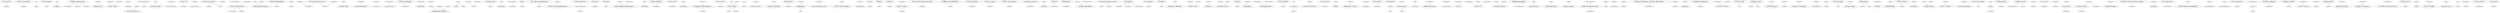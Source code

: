strict graph "" {
	24	 [fontsize=25,
		height=0.3888888888888889,
		label="b'9 Lazy\\n9'",
		level=2,
		played=1267424.0,
		pos="25690.09,10411.43",
		weight=168403,
		width=1.5138888888888888];
	2421	 [fontsize=10,
		height=0.1527777777777778,
		label="b'Wagon Christ'",
		level=6,
		played=1279003.0,
		pos="21505.89,8386.57",
		weight=155607,
		width=0.875];
	24 -- 2421	 [weight=1.0];
	542	 [fontsize=25,
		height=0.3888888888888889,
		label="b'Dark Tranquillity'",
		level=2,
		played=14000112.0,
		pos="-5487.35,12578.25",
		weight=232932,
		width=2.513888888888889];
	180	 [fontsize=10,
		height=0.1527777777777778,
		label="b'At the\\nGates'",
		level=6,
		played=4464429.0,
		pos="-4172.32,11808.88",
		weight=150904,
		width=0.9027777777777778];
	542 -- 180	 [weight=1.0];
	2390	 [fontsize=10,
		height=0.1527777777777778,
		label="b'Us3'",
		level=6,
		played=1249760.0,
		pos="29449.85,11729.73",
		weight=147112,
		width=0.2638888888888889];
	1867	 [fontsize=12,
		height=0.19444444444444445,
		label="b'Skalpel'",
		level=5,
		played=2368452.0,
		pos="29051.14,12511.37",
		weight=186939,
		width=0.5277777777777778];
	2390 -- 1867	 [weight=1.0];
	1284	 [fontsize=25,
		height=0.3888888888888889,
		label="b'Lloyd Banks'",
		level=2,
		played=1791056.0,
		pos="-12038.11,9188.39",
		weight=141309,
		width=1.9027777777777777];
	915	 [fontsize=10,
		height=0.1527777777777778,
		label="b'G-Unit'",
		level=6,
		played=1976129.0,
		pos="-14184.90,13837.78",
		weight=166524,
		width=0.4305555555555556];
	1284 -- 915	 [weight=1.0];
	166	 [fontsize=10,
		height=0.1527777777777778,
		label="b'Asia'",
		level=6,
		played=1230894.0,
		pos="47898.60,-4830.36",
		weight=151714,
		width=0.2916666666666667];
	1972	 [fontsize=30,
		height=0.4722222222222222,
		label="b'Styx'",
		level=1,
		played=3213290.0,
		pos="44628.70,-5508.24",
		weight=338729,
		width=0.8194444444444444];
	166 -- 1972	 [weight=1.0];
	1619	 [fontsize=30,
		height=0.4722222222222222,
		label="b'Pedro the\\nLion'",
		level=1,
		played=4419533.0,
		pos="9994.39,43937.85",
		weight=240022,
		width=2.9444444444444446];
	2047	 [fontsize=10,
		height=0.1527777777777778,
		label="b'The Appleseed\\nCast'",
		level=6,
		played=4648249.0,
		pos="-14213.39,-17638.09",
		weight=146737,
		width=1.3888888888888888];
	1619 -- 2047	 [weight=1.0];
	1749	 [fontsize=10,
		height=0.1527777777777778,
		label="b'Rocky Votolato'",
		level=6,
		played=3182318.0,
		pos="-262.13,42319.66",
		weight=150805,
		width=0.9722222222222222];
	1619 -- 1749	 [weight=1.0];
	1368	 [fontsize=10,
		height=0.1527777777777778,
		label="b'Matt Pond\\nPA'",
		level=6,
		played=2832388.0,
		pos="10820.50,41871.80",
		weight=150214,
		width=0.9722222222222222];
	1619 -- 1368	 [weight=1.0];
	1110	 [fontsize=10,
		height=0.1527777777777778,
		label="b'Jon Bon\\nJovi'",
		level=6,
		played=1109665.0,
		pos="44354.67,-2145.55",
		weight=147886,
		width=0.9166666666666666];
	321	 [fontsize=30,
		height=0.4722222222222222,
		label="b'Bon Jovi'",
		level=1,
		played=17942433.0,
		pos="-35068.41,13593.21",
		weight=858344,
		width=1.6111111111111112];
	1110 -- 321	 [weight=1.0];
	1427	 [fontsize=10,
		height=0.1527777777777778,
		label="b'Minnie Riperton'",
		level=6,
		played=824682.0,
		pos="-8870.77,39595.57",
		weight=155518,
		width=1.0277777777777777];
	2200	 [fontsize=25,
		height=0.3888888888888889,
		label="b\"The O'Jays\"",
		level=2,
		played=653810.0,
		pos="-7789.69,38282.42",
		weight=143905,
		width=1.75];
	1427 -- 2200	 [weight=1.0];
	1831	 [fontsize=10,
		height=0.1527777777777778,
		label="b'Shadows Fall'",
		level=6,
		played=2952871.0,
		pos="-2223.08,6908.52",
		weight=163603,
		width=0.875];
	285	 [fontsize=10,
		height=0.1527777777777778,
		label="b'Bleeding Through'",
		level=6,
		played=3707822.0,
		pos="-5892.15,1382.98",
		weight=145649,
		width=1.1527777777777777];
	1831 -- 285	 [weight=1.0];
	2272	 [fontsize=15,
		height=0.2361111111111111,
		label="b'The Tough\\nAlliance'",
		level=4,
		played=1928165.0,
		pos="-26107.38,32528.37",
		weight=114582,
		width=1.8472222222222223];
	1285	 [fontsize=10,
		height=0.1527777777777778,
		label="b'Lo-Fi-Fnk'",
		level=6,
		played=1372740.0,
		pos="5304.05,24922.64",
		weight=147035,
		width=0.625];
	2272 -- 1285	 [weight=1.0];
	2581	 [fontsize=10,
		height=0.1527777777777778,
		label="b'Sizzla'",
		level=6,
		played=2069387.0,
		pos="-28940.88,18131.37",
		weight=165923,
		width=0.4027777777777778];
	2578	 [fontsize=30,
		height=0.4722222222222222,
		label="b'Sean Paul'",
		level=1,
		played=5639700.0,
		pos="-28401.62,17024.52",
		weight=460250,
		width=1.9305555555555556];
	2581 -- 2578	 [weight=1.0];
	992	 [fontsize=10,
		height=0.1527777777777778,
		label="b'Ike &\\nTina Turner'",
		level=6,
		played=719634.0,
		pos="-3744.94,31232.43",
		weight=151924,
		width=1.1944444444444444];
	874	 [fontsize=12,
		height=0.19444444444444445,
		label="b'Gladys Knight &\\nThe Pips'",
		level=5,
		played=752322.0,
		pos="-2828.81,31918.54",
		weight=172460,
		width=1.8888888888888888];
	992 -- 874	 [weight=1.0];
	1380	 [fontsize=20,
		height=0.3194444444444444,
		label="b'Meat Loaf'",
		level=3,
		played=3741251.0,
		pos="45880.32,-4569.11",
		weight=303221,
		width=1.2361111111111112];
	887	 [fontsize=10,
		height=0.1527777777777778,
		label="b'Golden Earring'",
		level=6,
		played=1121286.0,
		pos="44500.92,-3990.18",
		weight=146429,
		width=0.9861111111111112];
	1380 -- 887	 [weight=1.0];
	2583	 [fontsize=10,
		height=0.1527777777777778,
		label="b'The Skatalites'",
		level=6,
		played=1753034.0,
		pos="-14199.52,-19071.15",
		weight=152282,
		width=0.9305555555555556];
	2560	 [fontsize=15,
		height=0.2361111111111111,
		label="b'Desmond Dekker'",
		level=4,
		played=1268899.0,
		pos="-14278.28,-20318.91",
		weight=146902,
		width=1.5833333333333333];
	2583 -- 2560	 [weight=1.0];
	589	 [fontsize=20,
		height=0.3194444444444444,
		label="b'Demons &\\nWizards'",
		level=3,
		played=3088530.0,
		pos="35161.87,4276.09",
		weight=146421,
		width=2.5416666666666665];
	848	 [fontsize=10,
		height=0.1527777777777778,
		label="b'Gamma Ray'",
		level=6,
		played=5592040.0,
		pos="34682.33,-689.92",
		weight=166071,
		width=0.8194444444444444];
	589 -- 848	 [weight=1.0];
	121	 [fontsize=10,
		height=0.1527777777777778,
		label="b'Angra'",
		level=6,
		played=4073274.0,
		pos="34799.18,3786.82",
		weight=146859,
		width=0.3888888888888889];
	589 -- 121	 [weight=1.0];
	2540	 [fontsize=10,
		height=0.1527777777777778,
		label="b'Tomaso Giovanni\\nAlbinoni'",
		level=6,
		played=705859.0,
		pos="34302.17,-10350.27",
		weight=153615,
		width=1.7638888888888888];
	2502	 [fontsize=25,
		height=0.3888888888888889,
		label="b'Felix Mendelssohn'",
		level=2,
		played=1302263.0,
		pos="27529.55,-13546.69",
		weight=234010,
		width=2.9027777777777777];
	2540 -- 2502	 [weight=1.0];
	1869	 [fontsize=10,
		height=0.1527777777777778,
		label="b'Skillet'",
		level=6,
		played=5196932.0,
		pos="1038.85,5648.88",
		weight=150854,
		width=0.4027777777777778];
	349	 [fontsize=25,
		height=0.3888888888888889,
		label="b'Breaking Benjamin'",
		level=2,
		played=22239189.0,
		pos="3421.46,-21900.67",
		weight=568249,
		width=2.9166666666666665];
	1869 -- 349	 [weight=1.0];
	534	 [fontsize=25,
		height=0.3888888888888889,
		label="b'Daniel Bedingfield'",
		level=2,
		played=1480861.0,
		pos="-32152.74,16305.88",
		weight=188172,
		width=2.8055555555555554];
	2453	 [fontsize=10,
		height=0.1527777777777778,
		label="b'Will Young'",
		level=6,
		played=1257940.0,
		pos="-36990.64,6877.15",
		weight=155037,
		width=0.6805555555555556];
	534 -- 2453	 [weight=1.0];
	2407	 [fontsize=10,
		height=0.1527777777777778,
		label="b'Vengaboys'",
		level=6,
		played=1163483.0,
		pos="-21886.20,12780.62",
		weight=151163,
		width=0.7222222222222222];
	691	 [fontsize=12,
		height=0.19444444444444445,
		label="b'Eiffel 65'",
		level=5,
		played=1874179.0,
		pos="-24540.79,9725.73",
		weight=192523,
		width=0.5694444444444444];
	2407 -- 691	 [weight=1.0];
	860	 [fontsize=10,
		height=0.1527777777777778,
		label="b'George Benson'",
		level=6,
		played=1258573.0,
		pos="-19001.47,24525.59",
		weight=164704,
		width=1.0138888888888888];
	2436	 [fontsize=10,
		height=0.1527777777777778,
		label="b'Wes Montgomery'",
		level=6,
		played=1103519.0,
		pos="-19135.82,23849.82",
		weight=132688,
		width=1.1388888888888888];
	860 -- 2436	 [weight=1.0];
	282	 [fontsize=10,
		height=0.1527777777777778,
		label="b'Black Star'",
		level=6,
		played=2144726.0,
		pos="-18038.09,-8495.95",
		weight=163319,
		width=0.6666666666666666];
	1457	 [fontsize=30,
		height=0.4722222222222222,
		label="b'Mos Def'",
		level=1,
		played=5863778.0,
		pos="-17735.78,-4135.89",
		weight=311431,
		width=1.5555555555555556];
	282 -- 1457	 [weight=1.0];
	1393	 [fontsize=10,
		height=0.1527777777777778,
		label="b'Meredith Brooks'",
		level=6,
		played=813656.0,
		pos="22746.87,15384.82",
		weight=161543,
		width=1.0694444444444444];
	19	 [fontsize=25,
		height=0.3888888888888889,
		label="b'4 Non\\nBlondes'",
		level=2,
		played=944506.0,
		pos="19834.29,13994.96",
		weight=176534,
		width=2.4722222222222223];
	1393 -- 19	 [weight=1.0];
	2511	 [fontsize=10,
		height=0.1527777777777778,
		label="b'Giacomo Puccini'",
		level=6,
		played=870352.0,
		pos="24753.83,-14887.67",
		weight=145741,
		width=1.0972222222222223];
	1302	 [fontsize=12,
		height=0.19444444444444445,
		label="b'Luciano Pavarotti'",
		level=5,
		played=1034305.0,
		pos="26017.41,-13327.78",
		weight=116399,
		width=1.2222222222222223];
	2511 -- 1302	 [weight=1.0];
	1582	 [fontsize=10,
		height=0.1527777777777778,
		label="b'Paco de\\nLuc\xc3\xada'",
		level=6,
		played=1202780.0,
		pos="14174.07,9431.51",
		weight=146482,
		width=1.0138888888888888];
	1750	 [fontsize=15,
		height=0.2361111111111111,
		label="b'Rodrigo y\\nGabriela'",
		level=4,
		played=2357833.0,
		pos="14247.39,8792.93",
		weight=133313,
		width=1.8194444444444444];
	1582 -- 1750	 [weight=1.0];
	2481	 [fontsize=30,
		height=0.4722222222222222,
		label="b'Yo La\\nTengo'",
		level=1,
		played=12114612.0,
		pos="3056.40,37543.51",
		weight=501036,
		width=2.625];
	2241	 [fontsize=10,
		height=0.1527777777777778,
		label="b'The Sea\\nand Cake'",
		level=6,
		played=2735710.0,
		pos="-7858.45,50732.98",
		weight=152290,
		width=1.2916666666666667];
	2481 -- 2241	 [weight=1.0];
	228	 [fontsize=10,
		height=0.1527777777777778,
		label="b'Bedouin Soundclash'",
		level=6,
		played=2710418.0,
		pos="-13063.75,-25448.89",
		weight=167669,
		width=1.3333333333333333];
	1973	 [fontsize=25,
		height=0.3888888888888889,
		label="b'Sublime'",
		level=2,
		played=24708795.0,
		pos="-6211.99,-28673.87",
		weight=664300,
		width=1.2638888888888888];
	228 -- 1973	 [weight=1.0];
	1408	 [fontsize=10,
		height=0.1527777777777778,
		label="b'Michael Bolton'",
		level=6,
		played=934889.0,
		pos="-23405.83,4589.81",
		weight=150530,
		width=0.9583333333333334];
	1613	 [fontsize=10,
		height=0.1527777777777778,
		label="b'Paul Young'",
		level=6,
		played=535570.0,
		pos="-28284.82,-3504.27",
		weight=119969,
		width=0.7361111111111112];
	1408 -- 1613	 [weight=1.0];
	475	 [fontsize=10,
		height=0.1527777777777778,
		label="b'Clutch'",
		level=6,
		played=4329679.0,
		pos="3650.67,-15643.82",
		weight=105618,
		width=0.4166666666666667];
	466	 [fontsize=25,
		height=0.3888888888888889,
		label="b'CKY'",
		level=2,
		played=5088699.0,
		pos="3963.81,-15390.59",
		weight=252035,
		width=0.7222222222222222];
	475 -- 466	 [weight=1.0];
	950	 [fontsize=10,
		height=0.1527777777777778,
		label="b'Helmet'",
		level=6,
		played=1895790.0,
		pos="9527.30,-28906.81",
		weight=152262,
		width=0.4722222222222222];
	475 -- 950	 [weight=1.0];
	1337	 [fontsize=10,
		height=0.1527777777777778,
		label="b'Marc Anthony'",
		level=6,
		played=1383048.0,
		pos="14934.06,17460.12",
		weight=160698,
		width=0.8888888888888888];
	422	 [fontsize=10,
		height=0.1527777777777778,
		label="b'Celia Cruz'",
		level=6,
		played=730065.0,
		pos="-44000.10,26077.90",
		weight=131933,
		width=0.6805555555555556];
	1337 -- 422	 [weight=1.0];
	2385	 [fontsize=20,
		height=0.3194444444444444,
		label="b'Uniting Nations'",
		level=3,
		played=609742.0,
		pos="-14911.13,7280.65",
		weight=103026,
		width=1.8888888888888888];
	330	 [fontsize=10,
		height=0.1527777777777778,
		label="b'Booty Luv'",
		level=6,
		played=1182603.0,
		pos="-37867.19,13031.20",
		weight=146486,
		width=0.6527777777777778];
	2385 -- 330	 [weight=1.0];
	1579	 [fontsize=10,
		height=0.1527777777777778,
		label="b'O-Zone'",
		level=6,
		played=1274776.0,
		pos="-21535.96,12606.85",
		weight=161044,
		width=0.5];
	633	 [fontsize=20,
		height=0.3194444444444444,
		label="b'DJ Sammy'",
		level=3,
		played=1660774.0,
		pos="-19249.98,9887.08",
		weight=208956,
		width=1.3611111111111112];
	1579 -- 633	 [weight=1.0];
	996	 [fontsize=12,
		height=0.19444444444444445,
		label="b'Immortal Technique'",
		level=5,
		played=4962720.0,
		pos="-15230.58,-6375.52",
		weight=171592,
		width=1.375];
	1053	 [fontsize=10,
		height=0.1527777777777778,
		label="b'Jedi Mind\\nTricks'",
		level=6,
		played=6689867.0,
		pos="-13681.80,3318.39",
		weight=166554,
		width=1.1388888888888888];
	996 -- 1053	 [weight=1.0];
	1083	 [fontsize=25,
		height=0.3888888888888889,
		label="b'Joe'",
		level=2,
		played=1245112.0,
		pos="-22612.69,22695.01",
		weight=135278,
		width=0.5694444444444444];
	1565	 [fontsize=10,
		height=0.1527777777777778,
		label="b'Omarion'",
		level=6,
		played=1430070.0,
		pos="-16163.67,16088.63",
		weight=160896,
		width=0.5555555555555556];
	1083 -- 1565	 [weight=1.0];
	186	 [fontsize=30,
		height=0.4722222222222222,
		label="b'Au Revoir\\nSimone'",
		level=1,
		played=3109331.0,
		pos="3079.57,45220.22",
		weight=192139,
		width=3.5972222222222223];
	2071	 [fontsize=10,
		height=0.1527777777777778,
		label="b'The Blow'",
		level=6,
		played=3129151.0,
		pos="18033.83,20230.95",
		weight=163255,
		width=0.6111111111111112];
	186 -- 2071	 [weight=1.0];
	773	 [fontsize=10,
		height=0.1527777777777778,
		label="b'Fats Domino'",
		level=6,
		played=883375.0,
		pos="48344.99,4727.23",
		weight=160143,
		width=0.8333333333333334];
	2126	 [fontsize=30,
		height=0.4722222222222222,
		label="b'The Everly\\nBrothers'",
		level=1,
		played=1088651.0,
		pos="46932.52,1531.81",
		weight=182204,
		width=3.9166666666666665];
	773 -- 2126	 [weight=1.0];
	2265	 [fontsize=25,
		height=0.3888888888888889,
		label="b'The Supremes'",
		level=2,
		played=1454527.0,
		pos="-10567.85,37345.50",
		weight=222145,
		width=2.2777777777777777];
	1351	 [fontsize=10,
		height=0.1527777777777778,
		label="b'Martha Reeves &\\nThe Vandellas'",
		level=6,
		played=613893.0,
		pos="-9928.61,39743.74",
		weight=127315,
		width=2.1666666666666665];
	2265 -- 1351	 [weight=1.0];
	1599	 [fontsize=20,
		height=0.3194444444444444,
		label="b'Pati Yang'",
		level=3,
		played=1473415.0,
		pos="-20549.36,40518.82",
		weight=153359,
		width=1.2083333333333333];
	127	 [fontsize=10,
		height=0.1527777777777778,
		label="b'Anja Garbarek'",
		level=6,
		played=1512477.0,
		pos="-20812.27,29996.70",
		weight=151568,
		width=0.9444444444444444];
	1599 -- 127	 [weight=1.0];
	1938	 [fontsize=20,
		height=0.3194444444444444,
		label="b'Starsailor'",
		level=3,
		played=4919937.0,
		pos="-11790.18,44226.37",
		weight=448604,
		width=1.1805555555555556];
	583	 [fontsize=10,
		height=0.1527777777777778,
		label="b'Delays'",
		level=6,
		played=1760926.0,
		pos="-15175.40,42910.53",
		weight=163965,
		width=0.4444444444444444];
	1938 -- 583	 [weight=1.0];
	982	 [fontsize=10,
		height=0.1527777777777778,
		label="b'I Am\\nKloot'",
		level=6,
		played=2490571.0,
		pos="-13539.23,40674.31",
		weight=161160,
		width=0.75];
	2186	 [fontsize=30,
		height=0.4722222222222222,
		label="b'The Magic\\nNumbers'",
		level=1,
		played=4149754.0,
		pos="-13998.85,40100.61",
		weight=311402,
		width=3.986111111111111];
	982 -- 2186	 [weight=1.0];
	2353	 [fontsize=10,
		height=0.1527777777777778,
		label="b'Traffic'",
		level=6,
		played=1020313.0,
		pos="-26499.19,10273.05",
		weight=154371,
		width=0.4027777777777778];
	2055	 [fontsize=20,
		height=0.3194444444444444,
		label="b'The Band'",
		level=3,
		played=4135022.0,
		pos="-26946.13,11447.39",
		weight=331958,
		width=1.2083333333333333];
	2353 -- 2055	 [weight=1.0];
	2155	 [fontsize=30,
		height=0.4722222222222222,
		label="b'The Hollies'",
		level=1,
		played=1819505.0,
		pos="-30760.16,10446.85",
		weight=298630,
		width=2.0972222222222223];
	2245	 [fontsize=10,
		height=0.1527777777777778,
		label="b'The Small\\nFaces'",
		level=6,
		played=1495289.0,
		pos="-27957.84,4187.09",
		weight=166836,
		width=1.1805555555555556];
	2155 -- 2245	 [weight=1.0];
	390	 [fontsize=20,
		height=0.3194444444444444,
		label="b'Calvin Harris'",
		level=3,
		played=3211145.0,
		pos="7722.51,26192.84",
		weight=264959,
		width=1.5972222222222223];
	2066	 [fontsize=10,
		height=0.1527777777777778,
		label="b'The Black\\nGhosts'",
		level=6,
		played=1542806.0,
		pos="9117.34,22329.94",
		weight=160304,
		width=1.2361111111111112];
	390 -- 2066	 [weight=1.0];
	2	 [fontsize=10,
		height=0.1527777777777778,
		label="b'10 Years'",
		level=6,
		played=3119401.0,
		pos="-1709.16,-16898.55",
		weight=168158,
		width=0.5694444444444444];
	511	 [fontsize=20,
		height=0.3194444444444444,
		label="b'Crossfade'",
		level=3,
		played=4117608.0,
		pos="-7634.68,-19496.78",
		weight=257392,
		width=1.2777777777777777];
	2 -- 511	 [weight=1.0];
	538	 [fontsize=10,
		height=0.1527777777777778,
		label="b'Dannii Minogue'",
		level=6,
		played=1438725.0,
		pos="-37581.34,12759.84",
		weight=153685,
		width=1.0138888888888888];
	1907	 [fontsize=30,
		height=0.4722222222222222,
		label="b'Sophie Ellis-Bextor'",
		level=1,
		played=3608375.0,
		pos="-41948.20,26157.01",
		weight=310619,
		width=3.5277777777777777];
	538 -- 1907	 [weight=1.0];
	1235	 [fontsize=20,
		height=0.3194444444444444,
		label="b'Laurent Wolf'",
		level=3,
		played=644441.0,
		pos="-20722.47,-8191.36",
		weight=100383,
		width=1.5833333333333333];
	1355	 [fontsize=10,
		height=0.1527777777777778,
		label="b'Martin Solveig'",
		level=6,
		played=1032697.0,
		pos="-22374.90,-6728.00",
		weight=165534,
		width=0.9305555555555556];
	1235 -- 1355	 [weight=1.0];
	753	 [fontsize=10,
		height=0.1527777777777778,
		label="b'Eve'",
		level=6,
		played=1018314.0,
		pos="-14231.17,25337.26",
		weight=160959,
		width=0.25];
	1259	 [fontsize=30,
		height=0.4722222222222222,
		label="b\"Lil' Kim\"",
		level=1,
		played=967938.0,
		pos="-13881.81,21192.24",
		weight=127069,
		width=1.3333333333333333];
	753 -- 1259	 [weight=1.0];
	193	 [fontsize=10,
		height=0.1527777777777778,
		label="b'Ayreon'",
		level=6,
		played=9073261.0,
		pos="33738.75,1511.34",
		weight=164924,
		width=0.4583333333333333];
	189	 [fontsize=12,
		height=0.19444444444444445,
		label="b'Avantasia'",
		level=5,
		played=5645326.0,
		pos="33694.00,2652.71",
		weight=170353,
		width=0.6944444444444444];
	193 -- 189	 [weight=1.0];
	1303	 [fontsize=10,
		height=0.1527777777777778,
		label="b'Lucie Silvas'",
		level=6,
		played=1194446.0,
		pos="-31431.24,22441.33",
		weight=157461,
		width=0.7916666666666666];
	1341	 [fontsize=25,
		height=0.3888888888888889,
		label="b'Maria Mena'",
		level=2,
		played=4627676.0,
		pos="-12460.26,36596.91",
		weight=266367,
		width=1.8333333333333333];
	1303 -- 1341	 [weight=1.0];
	652	 [fontsize=10,
		height=0.1527777777777778,
		label="b'Doris Day'",
		level=6,
		played=866325.0,
		pos="-31566.71,6215.39",
		weight=161513,
		width=0.6388888888888888];
	1130	 [fontsize=30,
		height=0.4722222222222222,
		label="b'Judy Garland'",
		level=1,
		played=644209.0,
		pos="-30268.75,5858.09",
		weight=112930,
		width=2.486111111111111];
	652 -- 1130	 [weight=1.0];
	699	 [fontsize=25,
		height=0.3888888888888889,
		label="b'Electronic'",
		level=2,
		played=709381.0,
		pos="17789.07,-4947.33",
		weight=106894,
		width=1.5277777777777777];
	933	 [fontsize=10,
		height=0.1527777777777778,
		label="b'Happy Mondays'",
		level=6,
		played=1508418.0,
		pos="18729.35,-5474.28",
		weight=152466,
		width=1.0555555555555556];
	699 -- 933	 [weight=1.0];
	1475	 [fontsize=10,
		height=0.1527777777777778,
		label="b'Mushroomhead'",
		level=6,
		played=2965454.0,
		pos="-2509.59,-26905.87",
		weight=166016,
		width=1.0138888888888888];
	1878	 [fontsize=30,
		height=0.4722222222222222,
		label="b'Slipknot'",
		level=1,
		played=39541370.0,
		pos="7936.05,-21569.79",
		weight=739871,
		width=1.4861111111111112];
	1475 -- 1878	 [weight=1.0];
	170	 [fontsize=10,
		height=0.1527777777777778,
		label="b'A Static\\nLullaby'",
		level=6,
		played=3096891.0,
		pos="-3650.08,-1966.12",
		weight=146199,
		width=1.0833333333333333];
	828	 [fontsize=20,
		height=0.3194444444444444,
		label="b'From Autumn\\nto Ashes'",
		level=3,
		played=7476897.0,
		pos="-1954.91,-976.95",
		weight=238174,
		width=3.0];
	170 -- 828	 [weight=1.0];
	770	 [fontsize=10,
		height=0.1527777777777778,
		label="b'Fastball'",
		level=6,
		played=1274718.0,
		pos="15052.28,-13829.26",
		weight=158839,
		width=0.5138888888888888];
	2282	 [fontsize=30,
		height=0.4722222222222222,
		label="b'The Verve\\nPipe'",
		level=1,
		played=1217535.0,
		pos="7047.95,-14462.25",
		weight=171136,
		width=3.111111111111111];
	770 -- 2282	 [weight=1.0];
	117	 [fontsize=10,
		height=0.1527777777777778,
		label="b'Andy Williams'",
		level=6,
		played=1027303.0,
		pos="-25953.94,-150.78",
		weight=164770,
		width=0.9166666666666666];
	350	 [fontsize=20,
		height=0.3194444444444444,
		label="b'Brenda Lee'",
		level=3,
		played=632723.0,
		pos="-24697.71,-939.86",
		weight=147329,
		width=1.4444444444444444];
	117 -- 350	 [weight=1.0];
	1282	 [fontsize=20,
		height=0.3194444444444444,
		label="b'Llorca'",
		level=3,
		played=575594.0,
		pos="30886.65,23731.14",
		weight=114751,
		width=0.7638888888888888];
	1407	 [fontsize=10,
		height=0.1527777777777778,
		label="b'Micatone'",
		level=6,
		played=1043323.0,
		pos="29607.20,26117.12",
		weight=147507,
		width=0.5972222222222222];
	1282 -- 1407	 [weight=1.0];
	1584	 [fontsize=30,
		height=0.4722222222222222,
		label="b'Pain'",
		level=1,
		played=5681123.0,
		pos="5121.90,3875.70",
		weight=155990,
		width=0.8472222222222222];
	1568	 [fontsize=10,
		height=0.1527777777777778,
		label="b'Oomph!'",
		level=6,
		played=5527606.0,
		pos="4442.93,2477.69",
		weight=164461,
		width=0.5138888888888888];
	1584 -- 1568	 [weight=1.0];
	2440	 [fontsize=25,
		height=0.3888888888888889,
		label="b'Wham!'",
		level=2,
		played=1877620.0,
		pos="-30705.66,-2405.22",
		weight=326565,
		width=1.1111111111111112];
	1724	 [fontsize=10,
		height=0.1527777777777778,
		label="b'Rick Astley'",
		level=6,
		played=1093799.0,
		pos="-30897.32,-5967.44",
		weight=161729,
		width=0.7222222222222222];
	2440 -- 1724	 [weight=1.0];
	597	 [fontsize=10,
		height=0.1527777777777778,
		label="b'DevilDriver'",
		level=6,
		played=5903744.0,
		pos="-2258.45,6723.03",
		weight=161409,
		width=0.7222222222222222];
	946	 [fontsize=20,
		height=0.3194444444444444,
		label="b'Heaven Shall\\nBurn'",
		level=3,
		played=6148143.0,
		pos="-2770.18,8560.15",
		weight=110961,
		width=2.4722222222222223];
	597 -- 946	 [weight=1.0];
	1304	 [fontsize=10,
		height=0.1527777777777778,
		label="b'Lucinda Williams'",
		level=6,
		played=1935226.0,
		pos="8911.71,-8012.02",
		weight=159513,
		width=1.0972222222222223];
	1774	 [fontsize=30,
		height=0.4722222222222222,
		label="b'Ry Cooder'",
		level=1,
		played=1300561.0,
		pos="26863.24,-8750.05",
		weight=143658,
		width=2.0];
	1304 -- 1774	 [weight=1.0];
	1166	 [fontsize=25,
		height=0.3888888888888889,
		label="b'KC and the\\nSunshine Band'",
		level=2,
		played=1024547.0,
		pos="-28075.40,3561.73",
		weight=197107,
		width=4.388888888888889];
	2413	 [fontsize=10,
		height=0.1527777777777778,
		label="b'Village People'",
		level=6,
		played=756004.0,
		pos="-33448.73,-986.59",
		weight=154812,
		width=0.9305555555555556];
	1166 -- 2413	 [weight=1.0];
	275	 [fontsize=30,
		height=0.4722222222222222,
		label="b'Black Eyed\\nPeas'",
		level=1,
		played=15223026.0,
		pos="-27098.71,18892.58",
		weight=957174,
		width=3.388888888888889];
	801	 [fontsize=10,
		height=0.1527777777777778,
		label="b'Flo Rida'",
		level=6,
		played=2233126.0,
		pos="-19802.00,13007.74",
		weight=152190,
		width=0.5555555555555556];
	275 -- 801	 [weight=1.0];
	2539	 [fontsize=10,
		height=0.1527777777777778,
		label="b'Sir Edward\\nElgar'",
		level=6,
		played=714737.0,
		pos="33191.15,-12098.64",
		weight=156029,
		width=1.1805555555555556];
	2539 -- 2502	 [weight=1.0];
	1910	 [fontsize=25,
		height=0.3888888888888889,
		label="b'Soul Coughing'",
		level=2,
		played=2007567.0,
		pos="7332.03,-12826.90",
		weight=159918,
		width=2.2916666666666665];
	937	 [fontsize=10,
		height=0.1527777777777778,
		label="b'Harvey Danger'",
		level=6,
		played=1746235.0,
		pos="-17483.33,-26337.84",
		weight=154735,
		width=0.9861111111111112];
	1910 -- 937	 [weight=1.0];
	523	 [fontsize=25,
		height=0.3888888888888889,
		label="b'Cyndi Lauper'",
		level=2,
		played=4295353.0,
		pos="-32896.96,-6082.76",
		weight=518039,
		width=2.0694444444444446];
	1604	 [fontsize=10,
		height=0.1527777777777778,
		label="b'Paula Abdul'",
		level=6,
		played=809616.0,
		pos="-15968.51,19958.23",
		weight=152848,
		width=0.7777777777777778];
	523 -- 1604	 [weight=1.0];
	2052	 [fontsize=30,
		height=0.4722222222222222,
		label="b'The Automatic'",
		level=1,
		played=2923669.0,
		pos="-14874.18,45403.28",
		weight=247640,
		width=2.6944444444444446];
	2125	 [fontsize=10,
		height=0.1527777777777778,
		label="b'The Enemy'",
		level=6,
		played=1938199.0,
		pos="-20493.19,44015.49",
		weight=167577,
		width=0.75];
	2052 -- 2125	 [weight=1.0];
	1901	 [fontsize=20,
		height=0.3194444444444444,
		label="b'Something Corporate'",
		level=3,
		played=14308121.0,
		pos="-15377.78,-11190.22",
		weight=401691,
		width=2.6527777777777777];
	2251	 [fontsize=10,
		height=0.1527777777777778,
		label="b'The Spill\\nCanvas'",
		level=6,
		played=8012781.0,
		pos="-9220.95,-17989.35",
		weight=164656,
		width=1.1805555555555556];
	1901 -- 2251	 [weight=1.0];
	526	 [fontsize=10,
		height=0.1527777777777778,
		label="b\"D'Angelo\"",
		level=6,
		played=1646434.0,
		pos="-24510.41,23583.27",
		weight=166526,
		width=0.5972222222222222];
	1476	 [fontsize=25,
		height=0.3888888888888889,
		label="b'Musiq'",
		level=2,
		played=1456713.0,
		pos="-15420.24,17814.59",
		weight=110855,
		width=0.9305555555555556];
	526 -- 1476	 [weight=1.0];
	2344	 [fontsize=30,
		height=0.4722222222222222,
		label="b'Tool'",
		level=1,
		played=49524363.0,
		pos="2356.42,-29026.76",
		weight=814482,
		width=0.8194444444444444];
	1585	 [fontsize=10,
		height=0.1527777777777778,
		label="b'Pain of\\nSalvation'",
		level=6,
		played=7984184.0,
		pos="-10254.95,5940.59",
		weight=165862,
		width=1.1805555555555556];
	2344 -- 1585	 [weight=1.0];
	1709	 [fontsize=30,
		height=0.4722222222222222,
		label="b'Redman'",
		level=1,
		played=1852239.0,
		pos="-9860.39,3038.77",
		weight=131327,
		width=1.5833333333333333];
	1562	 [fontsize=10,
		height=0.1527777777777778,
		label="b\"Ol' Dirty\\nBastard\"",
		level=6,
		played=1771407.0,
		pos="-13899.48,-4684.49",
		weight=158104,
		width=1.1527777777777777];
	1709 -- 1562	 [weight=1.0];
	1465	 [fontsize=10,
		height=0.1527777777777778,
		label="b'Mr. Mister'",
		level=6,
		played=677246.0,
		pos="-41974.98,-6249.83",
		weight=155343,
		width=0.6527777777777778];
	1389	 [fontsize=30,
		height=0.4722222222222222,
		label="b'Men at\\nWork'",
		level=1,
		played=1708783.0,
		pos="-39392.16,1102.60",
		weight=251687,
		width=2.5972222222222223];
	1465 -- 1389	 [weight=1.0];
	2192	 [fontsize=20,
		height=0.3194444444444444,
		label="b'The Mighty\\nMighty Bosstones'",
		level=3,
		played=3772495.0,
		pos="-5798.60,-29569.19",
		weight=194604,
		width=3.8055555555555554];
	418	 [fontsize=10,
		height=0.1527777777777778,
		label="b'Catch 22'",
		level=6,
		played=3816632.0,
		pos="-7277.11,-28361.57",
		weight=146676,
		width=0.5833333333333334];
	2192 -- 418	 [weight=1.0];
	1569	 [fontsize=10,
		height=0.1527777777777778,
		label="b'Operation Ivy'",
		level=6,
		played=3996212.0,
		pos="-17681.04,-21291.56",
		weight=162208,
		width=0.875];
	2192 -- 1569	 [weight=1.0];
	807	 [fontsize=30,
		height=0.4722222222222222,
		label="b'Foghat'",
		level=1,
		played=825556.0,
		pos="33843.80,-3316.20",
		weight=139956,
		width=1.3055555555555556];
	1629	 [fontsize=10,
		height=0.1527777777777778,
		label="b'Peter Frampton'",
		level=6,
		played=940653.0,
		pos="-27065.00,4607.48",
		weight=151433,
		width=1.0138888888888888];
	807 -- 1629	 [weight=1.0];
	2149	 [fontsize=10,
		height=0.1527777777777778,
		label="b'The Guess\\nWho'",
		level=6,
		played=1186254.0,
		pos="-30727.45,11331.56",
		weight=157828,
		width=1.125];
	807 -- 2149	 [weight=1.0];
	903	 [fontsize=10,
		height=0.1527777777777778,
		label="b'Grand Funk\\nRailroad'",
		level=6,
		played=1256750.0,
		pos="35292.57,-7597.39",
		weight=158019,
		width=1.4305555555555556];
	807 -- 903	 [weight=1.0];
	33	 [fontsize=20,
		height=0.3194444444444444,
		label="b'Ace of\\nBase'",
		level=3,
		played=3893048.0,
		pos="-35615.18,11046.72",
		weight=371921,
		width=1.6527777777777777];
	13	 [fontsize=10,
		height=0.1527777777777778,
		label="b'2 Unlimited'",
		level=6,
		played=1189134.0,
		pos="-25769.08,13039.52",
		weight=165877,
		width=0.7361111111111112];
	33 -- 13	 [weight=1.0];
	815	 [fontsize=25,
		height=0.3888888888888889,
		label="b'Fragma'",
		level=2,
		played=1465249.0,
		pos="-15280.77,5933.24",
		weight=196835,
		width=1.2083333333333333];
	1229	 [fontsize=10,
		height=0.1527777777777778,
		label="b'Lasgo'",
		level=6,
		played=1263605.0,
		pos="-19031.61,8734.47",
		weight=150573,
		width=0.4027777777777778];
	815 -- 1229	 [weight=1.0];
	1076	 [fontsize=10,
		height=0.1527777777777778,
		label="b'J.J. Cale'",
		level=6,
		played=1902258.0,
		pos="33133.55,-8618.23",
		weight=165374,
		width=0.5694444444444444];
	1104	 [fontsize=30,
		height=0.4722222222222222,
		label="b'Johnny Winter'",
		level=1,
		played=963992.0,
		pos="31696.74,-4958.82",
		weight=131056,
		width=2.6666666666666665];
	1076 -- 1104	 [weight=1.0];
	1762	 [fontsize=10,
		height=0.1527777777777778,
		label="b'Rosie Thomas'",
		level=6,
		played=1448473.0,
		pos="18344.05,-14625.22",
		weight=146598,
		width=0.9305555555555556];
	248	 [fontsize=25,
		height=0.3888888888888889,
		label="b'Beth Orton'",
		level=2,
		played=3570700.0,
		pos="16950.20,-16001.04",
		weight=312380,
		width=1.6805555555555556];
	1762 -- 248	 [weight=1.0];
	863	 [fontsize=10,
		height=0.1527777777777778,
		label="b'Geri Halliwell'",
		level=6,
		played=1051209.0,
		pos="-41151.66,24745.65",
		weight=163415,
		width=0.8611111111111112];
	1907 -- 863	 [weight=1.0];
	554	 [fontsize=10,
		height=0.1527777777777778,
		label="b'David Byrne'",
		level=6,
		played=1446272.0,
		pos="20679.12,-12467.42",
		weight=155448,
		width=0.7916666666666666];
	598	 [fontsize=30,
		height=0.4722222222222222,
		label="b'Devo'",
		level=1,
		played=4259548.0,
		pos="22073.44,-14819.35",
		weight=306665,
		width=0.9861111111111112];
	554 -- 598	 [weight=1.0];
	2308	 [fontsize=10,
		height=0.1527777777777778,
		label="b'Thompson Twins'",
		level=6,
		played=813727.0,
		pos="22665.10,-8407.33",
		weight=160004,
		width=1.0972222222222223];
	1916	 [fontsize=30,
		height=0.4722222222222222,
		label="b'Spandau Ballet'",
		level=1,
		played=1126173.0,
		pos="-43366.37,-4939.89",
		weight=200569,
		width=2.8333333333333335];
	2308 -- 1916	 [weight=1.0];
	1233	 [fontsize=10,
		height=0.1527777777777778,
		label="b'Laura Veirs'",
		level=6,
		played=2429447.0,
		pos="17581.65,-14081.86",
		weight=164244,
		width=0.75];
	1233 -- 248	 [weight=1.0];
	1247	 [fontsize=10,
		height=0.1527777777777778,
		label="b'Lene Marlin'",
		level=6,
		played=1625201.0,
		pos="6123.93,-4069.12",
		weight=159518,
		width=0.7638888888888888];
	944	 [fontsize=25,
		height=0.3888888888888889,
		label="b'Heather Nova'",
		level=2,
		played=2119548.0,
		pos="16708.75,-17623.87",
		weight=228168,
		width=2.1527777777777777];
	1247 -- 944	 [weight=1.0];
	1937	 [fontsize=25,
		height=0.3888888888888889,
		label="b'Stars'",
		level=2,
		played=18437267.0,
		pos="10985.53,34958.06",
		weight=540522,
		width=0.8194444444444444];
	2111	 [fontsize=10,
		height=0.1527777777777778,
		label="b'The Dears'",
		level=6,
		played=2267353.0,
		pos="10079.32,35726.05",
		weight=148225,
		width=0.6805555555555556];
	1937 -- 2111	 [weight=1.0];
	1441	 [fontsize=10,
		height=0.1527777777777778,
		label="b'Modern Talking'",
		level=6,
		played=1828403.0,
		pos="-34859.95,-2568.35",
		weight=158444,
		width=0.9861111111111112];
	1787	 [fontsize=30,
		height=0.4722222222222222,
		label="b'Sandra'",
		level=1,
		played=1144645.0,
		pos="-34412.51,-4380.19",
		weight=120151,
		width=1.3472222222222223];
	1441 -- 1787	 [weight=1.0];
	1258	 [fontsize=10,
		height=0.1527777777777778,
		label="b'Lighthouse Family'",
		level=6,
		played=1348983.0,
		pos="-17729.60,22267.24",
		weight=167199,
		width=1.1805555555555556];
	1858	 [fontsize=30,
		height=0.4722222222222222,
		label="b'Simply Red'",
		level=1,
		played=3168648.0,
		pos="-38955.29,4083.89",
		weight=330517,
		width=2.138888888888889];
	1258 -- 1858	 [weight=1.0];
	323	 [fontsize=10,
		height=0.1527777777777778,
		label="b'Bonnie Raitt'",
		level=6,
		played=1150575.0,
		pos="10401.47,-362.49",
		weight=156706,
		width=0.8055555555555556];
	1774 -- 323	 [weight=1.0];
	55	 [fontsize=30,
		height=0.4722222222222222,
		label="b'Air Traffic'",
		level=1,
		played=2410727.0,
		pos="-17667.97,46823.20",
		weight=200502,
		width=1.7916666666666667];
	2233	 [fontsize=10,
		height=0.1527777777777778,
		label="b'The Rifles'",
		level=6,
		played=1934179.0,
		pos="-21820.54,46059.35",
		weight=152476,
		width=0.6666666666666666];
	55 -- 2233	 [weight=1.0];
	51	 [fontsize=10,
		height=0.1527777777777778,
		label="b'Aim'",
		level=6,
		played=1601329.0,
		pos="31716.13,14464.23",
		weight=166389,
		width=0.25];
	558	 [fontsize=15,
		height=0.2361111111111111,
		label="b'David Holmes'",
		level=4,
		played=1817500.0,
		pos="27405.64,16327.39",
		weight=148816,
		width=1.2777777777777777];
	51 -- 558	 [weight=1.0];
	1811	 [fontsize=10,
		height=0.1527777777777778,
		label="b'Scouting for\\nGirls'",
		level=6,
		played=1749064.0,
		pos="-20639.52,45928.58",
		weight=152036,
		width=1.2083333333333333];
	1811 -- 2186	 [weight=1.0];
	1734	 [fontsize=10,
		height=0.1527777777777778,
		label="b'Riverside'",
		level=6,
		played=4922304.0,
		pos="1839.69,-27115.31",
		weight=147588,
		width=0.6111111111111112];
	139	 [fontsize=25,
		height=0.3888888888888889,
		label="b'A Perfect\\nCircle'",
		level=2,
		played=30908051.0,
		pos="3648.62,-27374.22",
		weight=766161,
		width=2.611111111111111];
	1734 -- 139	 [weight=1.0];
	69	 [fontsize=20,
		height=0.3194444444444444,
		label="b'Alexi Murdoch'",
		level=3,
		played=1701522.0,
		pos="-7848.68,43500.34",
		weight=180196,
		width=1.7638888888888888];
	1358	 [fontsize=10,
		height=0.1527777777777778,
		label="b'Mason Jennings'",
		level=6,
		played=1681010.0,
		pos="-14639.07,-30761.11",
		weight=151877,
		width=1.0555555555555556];
	69 -- 1358	 [weight=1.0];
	1879	 [fontsize=10,
		height=0.1527777777777778,
		label="b'Slowdive'",
		level=6,
		played=3854629.0,
		pos="1468.57,23478.64",
		weight=161401,
		width=0.5833333333333334];
	1313	 [fontsize=25,
		height=0.3888888888888889,
		label="b'M83'",
		level=2,
		played=12538896.0,
		pos="2657.03,23371.35",
		weight=493679,
		width=0.6805555555555556];
	1879 -- 1313	 [weight=1.0];
	1183	 [fontsize=10,
		height=0.1527777777777778,
		label="b'Keyshia Cole'",
		level=6,
		played=1691711.0,
		pos="-15748.36,24924.77",
		weight=155449,
		width=0.8611111111111112];
	1340	 [fontsize=30,
		height=0.4722222222222222,
		label="b'Mariah Carey'",
		level=1,
		played=14393163.0,
		pos="-9913.66,24711.82",
		weight=720333,
		width=2.513888888888889];
	1183 -- 1340	 [weight=1.0];
	211	 [fontsize=10,
		height=0.1527777777777778,
		label="b'Barry Manilow'",
		level=6,
		played=1074796.0,
		pos="-27256.09,-185.07",
		weight=149528,
		width=0.9305555555555556];
	1093	 [fontsize=15,
		height=0.2361111111111111,
		label="b'John Denver'",
		level=4,
		played=1668092.0,
		pos="-32348.74,5579.76",
		weight=185614,
		width=1.1666666666666667];
	211 -- 1093	 [weight=1.0];
	1297	 [fontsize=25,
		height=0.3888888888888889,
		label="b'Lou Reed'",
		level=2,
		played=7682200.0,
		pos="30757.04,370.71",
		weight=592004,
		width=1.5138888888888888];
	1518	 [fontsize=10,
		height=0.1527777777777778,
		label="b'New York\\nDolls'",
		level=6,
		played=1417176.0,
		pos="42719.08,9002.60",
		weight=150541,
		width=1.0694444444444444];
	1297 -- 1518	 [weight=1.0];
	181	 [fontsize=20,
		height=0.3194444444444444,
		label="b'Audio Bullys'",
		level=3,
		played=2103162.0,
		pos="16831.67,-2753.38",
		weight=206117,
		width=1.5416666666666667];
	1651	 [fontsize=10,
		height=0.1527777777777778,
		label="b'Planet Funk'",
		level=6,
		played=1388893.0,
		pos="26946.60,18986.04",
		weight=155496,
		width=0.7777777777777778];
	181 -- 1651	 [weight=1.0];
	824	 [fontsize=10,
		height=0.1527777777777778,
		label="b'Freestylers'",
		level=6,
		played=1359099.0,
		pos="-18528.96,-978.81",
		weight=150196,
		width=0.7222222222222222];
	1578	 [fontsize=30,
		height=0.4722222222222222,
		label="b'Overseer'",
		level=1,
		played=1046652.0,
		pos="20501.84,4971.94",
		weight=145569,
		width=1.7222222222222223];
	824 -- 1578	 [weight=1.0];
	2507	 [fontsize=10,
		height=0.1527777777777778,
		label="b'Gabriel Faur\xc3\xa9'",
		level=6,
		played=779523.0,
		pos="32633.92,-15269.22",
		weight=164858,
		width=0.9027777777777778];
	2502 -- 2507	 [weight=1.0];
	2519	 [fontsize=10,
		height=0.1527777777777778,
		label="b'Jean Sibelius'",
		level=6,
		played=787090.0,
		pos="34088.23,-12946.43",
		weight=157107,
		width=0.875];
	2502 -- 2519	 [weight=1.0];
	2411	 [fontsize=10,
		height=0.1527777777777778,
		label="b'Vetiver'",
		level=6,
		played=1844253.0,
		pos="13139.30,21353.91",
		weight=151543,
		width=0.4583333333333333];
	908	 [fontsize=15,
		height=0.2361111111111111,
		label="b'Grizzly Bear'",
		level=4,
		played=6099326.0,
		pos="4057.95,16623.55",
		weight=262914,
		width=1.1111111111111112];
	2411 -- 908	 [weight=1.0];
	1527	 [fontsize=10,
		height=0.1527777777777778,
		label="b'Nicole Scherzinger'",
		level=6,
		played=1302309.0,
		pos="-29066.64,19389.61",
		weight=146513,
		width=1.2222222222222223];
	1157	 [fontsize=30,
		height=0.4722222222222222,
		label="b'Kat DeLuna'",
		level=1,
		played=1221421.0,
		pos="-8617.26,25711.35",
		weight=121602,
		width=2.2083333333333335];
	1527 -- 1157	 [weight=1.0];
	979	 [fontsize=10,
		height=0.1527777777777778,
		label="b'Hybrid'",
		level=6,
		played=2165081.0,
		pos="-19702.69,-2929.60",
		weight=158018,
		width=0.4305555555555556];
	1578 -- 979	 [weight=1.0];
	386	 [fontsize=10,
		height=0.1527777777777778,
		label="b'Caf\xc3\xa9 Tacuba'",
		level=6,
		played=3459471.0,
		pos="11459.12,16490.28",
		weight=164603,
		width=0.8194444444444444];
	1289	 [fontsize=12,
		height=0.19444444444444445,
		label="b'Los Fabulosos\\nCadillacs'",
		level=5,
		played=2009874.0,
		pos="12348.08,15873.22",
		weight=186279,
		width=1.7916666666666667];
	386 -- 1289	 [weight=1.0];
	553	 [fontsize=10,
		height=0.1527777777777778,
		label="b'David Arkenstone'",
		level=6,
		played=1351323.0,
		pos="-29345.92,-6811.63",
		weight=146659,
		width=1.1388888888888888];
	2472	 [fontsize=25,
		height=0.3888888888888889,
		label="b'Yanni'",
		level=2,
		played=1760390.0,
		pos="-28519.03,-6206.60",
		weight=141870,
		width=0.8888888888888888];
	553 -- 2472	 [weight=1.0];
	1745	 [fontsize=10,
		height=0.1527777777777778,
		label="b'Robots in\\nDisguise'",
		level=6,
		played=2275925.0,
		pos="4251.12,30608.93",
		weight=149190,
		width=1.3055555555555556];
	40	 [fontsize=25,
		height=0.3888888888888889,
		label="b'ADULT.'",
		level=2,
		played=1214547.0,
		pos="5877.67,29972.38",
		weight=115656,
		width=1.2361111111111112];
	1745 -- 40	 [weight=1.0];
	1998	 [fontsize=10,
		height=0.1527777777777778,
		label="b'Symphony X'",
		level=6,
		played=5800282.0,
		pos="35866.89,4701.95",
		weight=148644,
		width=0.8194444444444444];
	1998 -- 121	 [weight=1.0];
	1597	 [fontsize=10,
		height=0.1527777777777778,
		label="b'Parov Stelar'",
		level=6,
		played=2438916.0,
		pos="29363.12,27904.06",
		weight=167768,
		width=0.8055555555555556];
	671	 [fontsize=20,
		height=0.3194444444444444,
		label="b'dZihan &\\nKamien'",
		level=3,
		played=2179239.0,
		pos="29684.06,22495.30",
		weight=268681,
		width=2.2916666666666665];
	1597 -- 671	 [weight=1.0];
	197	 [fontsize=30,
		height=0.4722222222222222,
		label="b'Babyshambles'",
		level=1,
		played=12967629.0,
		pos="-18180.32,43615.40",
		weight=499914,
		width=2.736111111111111];
	2178	 [fontsize=10,
		height=0.1527777777777778,
		label="b'The Last\\nShadow Puppets'",
		level=6,
		played=6032673.0,
		pos="-1829.69,-4589.88",
		weight=161702,
		width=1.7916666666666667];
	197 -- 2178	 [weight=1.0];
	2172	 [fontsize=10,
		height=0.1527777777777778,
		label="b'The KLF'",
		level=6,
		played=1223596.0,
		pos="19684.61,-885.18",
		weight=147591,
		width=0.5555555555555556];
	206	 [fontsize=20,
		height=0.3194444444444444,
		label="b'Banco de\\nGaia'",
		level=3,
		played=1091649.0,
		pos="21196.83,-9271.09",
		weight=141388,
		width=2.0];
	2172 -- 206	 [weight=1.0];
	2449	 [fontsize=10,
		height=0.1527777777777778,
		label="b'will.i.am'",
		level=6,
		played=1515615.0,
		pos="-16521.82,15844.82",
		weight=152853,
		width=0.5277777777777778];
	2464	 [fontsize=30,
		height=0.4722222222222222,
		label="b'Wyclef Jean'",
		level=1,
		played=2957226.0,
		pos="-18211.22,-8591.03",
		weight=255232,
		width=2.2777777777777777];
	2449 -- 2464	 [weight=1.0];
	1939	 [fontsize=10,
		height=0.1527777777777778,
		label="b'Starship'",
		level=6,
		played=667584.0,
		pos="-25517.64,2706.12",
		weight=145981,
		width=0.5416666666666666];
	364	 [fontsize=25,
		height=0.3888888888888889,
		label="b'Bryan Adams'",
		level=2,
		played=8719647.0,
		pos="-32856.87,16739.07",
		weight=702695,
		width=2.0972222222222223];
	1939 -- 364	 [weight=1.0];
	1660	 [fontsize=10,
		height=0.1527777777777778,
		label="b'Pretty Girls\\nMake Graves'",
		level=6,
		played=2803696.0,
		pos="17570.89,39088.13",
		weight=167678,
		width=1.7083333333333333];
	254	 [fontsize=30,
		height=0.4722222222222222,
		label="b'Be Your\\nOwn Pet'",
		level=1,
		played=3620147.0,
		pos="10739.25,32473.30",
		weight=177691,
		width=3.4583333333333335];
	1660 -- 254	 [weight=1.0];
	1513	 [fontsize=10,
		height=0.1527777777777778,
		label="b'Nevermore'",
		level=6,
		played=4605695.0,
		pos="-9106.97,7064.93",
		weight=155046,
		width=0.7222222222222222];
	566	 [fontsize=12,
		height=0.19444444444444445,
		label="b'Death'",
		level=5,
		played=8100906.0,
		pos="-3681.80,12168.64",
		weight=179941,
		width=0.4305555555555556];
	1513 -- 566	 [weight=1.0];
	311	 [fontsize=10,
		height=0.1527777777777778,
		label="b'Bobby Womack'",
		level=6,
		played=787991.0,
		pos="-9473.41,34607.16",
		weight=150878,
		width=1.0138888888888888];
	311 -- 2200	 [weight=1.0];
	1343	 [fontsize=10,
		height=0.1527777777777778,
		label="b'Maria Taylor'",
		level=6,
		played=1984731.0,
		pos="-19195.60,34093.68",
		weight=149140,
		width=0.7916666666666666];
	2288	 [fontsize=15,
		height=0.2361111111111111,
		label="b'The Weepies'",
		level=4,
		played=3994509.0,
		pos="-17951.41,36354.23",
		weight=220100,
		width=1.2083333333333333];
	1343 -- 2288	 [weight=1.0];
	1924	 [fontsize=10,
		height=0.1527777777777778,
		label="b'Spineshank'",
		level=6,
		played=3168247.0,
		pos="-1591.99,-26234.51",
		weight=155880,
		width=0.7638888888888888];
	2011	 [fontsize=15,
		height=0.2361111111111111,
		label="b'Taproot'",
		level=4,
		played=3068334.0,
		pos="-1006.88,-21362.26",
		weight=212719,
		width=0.6805555555555556];
	1924 -- 2011	 [weight=1.0];
	549	 [fontsize=30,
		height=0.4722222222222222,
		label="b'Dave Matthews &\\nTim Reynolds'",
		level=1,
		played=1843299.0,
		pos="-7047.29,-26104.17",
		weight=110409,
		width=6.166666666666667];
	2167	 [fontsize=10,
		height=0.1527777777777778,
		label="b'The John\\nButler Trio'",
		level=6,
		played=3370408.0,
		pos="-10849.06,-31120.50",
		weight=151862,
		width=1.4027777777777777];
	549 -- 2167	 [weight=1.0];
	298	 [fontsize=10,
		height=0.1527777777777778,
		label="b'Blood Red\\nShoes'",
		level=6,
		played=2267296.0,
		pos="21051.36,27678.23",
		weight=165616,
		width=1.2083333333333333];
	254 -- 298	 [weight=1.0];
	2548	 [fontsize=12,
		height=0.19444444444444445,
		label="b'Black Uhuru'",
		level=5,
		played=1335054.0,
		pos="-22928.94,15404.48",
		weight=174128,
		width=0.8611111111111112];
	2567	 [fontsize=10,
		height=0.1527777777777778,
		label="b'Inner Circle'",
		level=6,
		played=835560.0,
		pos="-26403.29,14996.76",
		weight=154533,
		width=0.75];
	2548 -- 2567	 [weight=1.0];
	706	 [fontsize=10,
		height=0.1527777777777778,
		label="b'Ellen Allien'",
		level=6,
		played=2083306.0,
		pos="6779.39,32426.91",
		weight=149480,
		width=0.7222222222222222];
	144	 [fontsize=25,
		height=0.3888888888888889,
		label="b'Apparat'",
		level=2,
		played=3757399.0,
		pos="26230.27,-1729.29",
		weight=158464,
		width=1.2222222222222223];
	706 -- 144	 [weight=1.0];
	164	 [fontsize=30,
		height=0.4722222222222222,
		label="b'Ashlee Simpson'",
		level=1,
		played=7474313.0,
		pos="-38852.29,26551.47",
		weight=469115,
		width=3.013888888888889];
	1773	 [fontsize=10,
		height=0.1527777777777778,
		label="b'Ryan Cabrera'",
		level=6,
		played=1787262.0,
		pos="-48890.39,5862.72",
		weight=152977,
		width=0.9027777777777778];
	164 -- 1773	 [weight=1.0];
	977	 [fontsize=10,
		height=0.1527777777777778,
		label="b'Huey Lewis &\\nThe News'",
		level=6,
		played=1254126.0,
		pos="-37237.59,876.33",
		weight=153295,
		width=1.6666666666666667];
	977 -- 1389	 [weight=1.0];
	400	 [fontsize=10,
		height=0.1527777777777778,
		label="b'Cannonball Adderley'",
		level=6,
		played=1010251.0,
		pos="22473.74,23666.97",
		weight=161014,
		width=1.3472222222222223];
	431	 [fontsize=25,
		height=0.3888888888888889,
		label="b'Charlie Parker'",
		level=2,
		played=2936642.0,
		pos="23110.36,25206.18",
		weight=238264,
		width=2.2222222222222223];
	400 -- 431	 [weight=1.0];
	1615	 [fontsize=10,
		height=0.1527777777777778,
		label="b'P. Diddy'",
		level=6,
		played=1455054.0,
		pos="-9430.78,15705.95",
		weight=162745,
		width=0.5416666666666666];
	1615 -- 1259	 [weight=1.0];
	2277	 [fontsize=30,
		height=0.4722222222222222,
		label="b'The Used'",
		level=1,
		played=25453767.0,
		pos="-8001.79,-7023.95",
		weight=533923,
		width=1.8194444444444444];
	50	 [fontsize=10,
		height=0.1527777777777778,
		label="b'Aiden'",
		level=6,
		played=4370113.0,
		pos="-7317.21,-14493.90",
		weight=149984,
		width=0.375];
	2277 -- 50	 [weight=1.0];
	1906	 [fontsize=10,
		height=0.1527777777777778,
		label="b'Sonny Rollins'",
		level=6,
		played=1091692.0,
		pos="23128.35,22959.00",
		weight=165058,
		width=0.9027777777777778];
	1906 -- 431	 [weight=1.0];
	1360	 [fontsize=30,
		height=0.4722222222222222,
		label="b'Masta Ace'",
		level=1,
		played=1826556.0,
		pos="34384.08,12016.75",
		weight=112153,
		width=1.9722222222222223];
	564	 [fontsize=10,
		height=0.1527777777777778,
		label="b'dead prez'",
		level=6,
		played=2455767.0,
		pos="-16807.19,-8225.69",
		weight=151309,
		width=0.6527777777777778];
	1360 -- 564	 [weight=1.0];
	1207	 [fontsize=10,
		height=0.1527777777777778,
		label="b'KRS-One'",
		level=6,
		played=1860149.0,
		pos="-16660.80,-7491.14",
		weight=159858,
		width=0.625];
	1360 -- 1207	 [weight=1.0];
	618	 [fontsize=10,
		height=0.1527777777777778,
		label="b'Dirty Vegas'",
		level=6,
		played=1083826.0,
		pos="16925.09,-18.21",
		weight=163185,
		width=0.75];
	774	 [fontsize=30,
		height=0.4722222222222222,
		label="b'FC/Kahuna'",
		level=1,
		played=549777.0,
		pos="18721.21,-348.99",
		weight=113815,
		width=2.111111111111111];
	618 -- 774	 [weight=1.0];
	688	 [fontsize=10,
		height=0.1527777777777778,
		label="b'Edwin Starr'",
		level=6,
		played=618857.0,
		pos="-4578.55,33763.15",
		weight=147917,
		width=0.7638888888888888];
	1351 -- 688	 [weight=1.0];
	976	 [fontsize=10,
		height=0.1527777777777778,
		label="b\"Howlin' Wolf\"",
		level=6,
		played=1552398.0,
		pos="29936.35,-5056.31",
		weight=164071,
		width=0.8055555555555556];
	1238	 [fontsize=12,
		height=0.19444444444444445,
		label="b'Leadbelly'",
		level=5,
		played=995661.0,
		pos="31570.54,-3701.60",
		weight=119088,
		width=0.6805555555555556];
	976 -- 1238	 [weight=1.0];
	1954	 [fontsize=10,
		height=0.1527777777777778,
		label="b'Stevie Nicks'",
		level=6,
		played=1269567.0,
		pos="9265.80,1725.10",
		weight=146826,
		width=0.8055555555555556];
	1387	 [fontsize=25,
		height=0.3888888888888889,
		label="b'Melissa Etheridge'",
		level=2,
		played=1629677.0,
		pos="5134.63,-740.85",
		weight=181427,
		width=2.763888888888889];
	1954 -- 1387	 [weight=1.0];
	2329	 [fontsize=10,
		height=0.1527777777777778,
		label="b'Tindersticks'",
		level=6,
		played=3065748.0,
		pos="1347.33,43366.66",
		weight=156790,
		width=0.7777777777777778];
	388	 [fontsize=25,
		height=0.3888888888888889,
		label="b'Calexico'",
		level=2,
		played=7710814.0,
		pos="1614.43,41398.51",
		weight=330058,
		width=1.3333333333333333];
	2329 -- 388	 [weight=1.0];
	1448	 [fontsize=10,
		height=0.1527777777777778,
		label="b'Monica'",
		level=6,
		played=1404275.0,
		pos="-13035.88,23023.14",
		weight=154430,
		width=0.4722222222222222];
	1259 -- 1448	 [weight=1.0];
	1781	 [fontsize=10,
		height=0.1527777777777778,
		label="b'Salt-N-Pepa'",
		level=6,
		played=724399.0,
		pos="-14943.03,15207.67",
		weight=148809,
		width=0.7916666666666666];
	1259 -- 1781	 [weight=1.0];
	1418	 [fontsize=10,
		height=0.1527777777777778,
		label="b'Mike &\\nThe Mechanics'",
		level=6,
		played=883225.0,
		pos="-22291.13,3232.43",
		weight=157135,
		width=1.5555555555555556];
	1418 -- 1858	 [weight=1.0];
	1286	 [fontsize=12,
		height=0.19444444444444445,
		label="b'Lonestar'",
		level=5,
		played=1001966.0,
		pos="-28656.93,26538.55",
		weight=103286,
		width=0.625];
	1171	 [fontsize=10,
		height=0.1527777777777778,
		label="b'Keith Urban'",
		level=6,
		played=2615333.0,
		pos="-23670.08,28272.07",
		weight=148563,
		width=0.7777777777777778];
	1286 -- 1171	 [weight=1.0];
	1890	 [fontsize=25,
		height=0.3888888888888889,
		label="b'Snoop Dogg'",
		level=2,
		played=10745966.0,
		pos="-10170.08,1588.38",
		weight=617991,
		width=1.9444444444444444];
	772	 [fontsize=10,
		height=0.1527777777777778,
		label="b'Fat Joe'",
		level=6,
		played=1516922.0,
		pos="-15642.00,-3557.85",
		weight=167891,
		width=0.4861111111111111];
	1890 -- 772	 [weight=1.0];
	1743	 [fontsize=10,
		height=0.1527777777777778,
		label="b'Robert Plant'",
		level=6,
		played=1210850.0,
		pos="36076.61,-7820.01",
		weight=158547,
		width=0.8194444444444444];
	455	 [fontsize=30,
		height=0.4722222222222222,
		label="b'Chris Rea'",
		level=1,
		played=2126234.0,
		pos="-22951.78,2894.63",
		weight=230694,
		width=1.8611111111111112];
	1743 -- 455	 [weight=1.0];
	2465	 [fontsize=30,
		height=0.4722222222222222,
		label="b'Xandria'",
		level=1,
		played=3253756.0,
		pos="32390.53,-19660.39",
		weight=146459,
		width=1.4444444444444444];
	1240	 [fontsize=10,
		height=0.1527777777777778,
		label="b\"Leaves' Eyes\"",
		level=6,
		played=3146483.0,
		pos="36036.16,-15125.13",
		weight=148482,
		width=0.8611111111111112];
	2465 -- 1240	 [weight=1.0];
	1863	 [fontsize=10,
		height=0.1527777777777778,
		label="b'Sirenia'",
		level=6,
		played=3550849.0,
		pos="32050.74,-16794.70",
		weight=153075,
		width=0.4583333333333333];
	2465 -- 1863	 [weight=1.0];
	879	 [fontsize=12,
		height=0.19444444444444445,
		label="b'Gloria Estefan'",
		level=5,
		played=1320586.0,
		pos="-43701.09,25182.76",
		weight=170534,
		width=1.0];
	879 -- 422	 [weight=1.0];
	2433	 [fontsize=10,
		height=0.1527777777777778,
		label="b'Weather Report'",
		level=6,
		played=1385565.0,
		pos="13896.04,11308.37",
		weight=166545,
		width=1.0277777777777777];
	443	 [fontsize=10,
		height=0.1527777777777778,
		label="b'Chick Corea'",
		level=6,
		played=1405266.0,
		pos="12425.11,13236.76",
		weight=166943,
		width=0.8055555555555556];
	2433 -- 443	 [weight=1.0];
	1883	 [fontsize=10,
		height=0.1527777777777778,
		label="b'Smile Empty\\nSoul'",
		level=6,
		played=2455015.0,
		pos="-6572.67,-19258.03",
		weight=149344,
		width=1.2361111111111112];
	831	 [fontsize=30,
		height=0.4722222222222222,
		label="b'Fuel'",
		level=1,
		played=4350176.0,
		pos="-2263.69,13077.64",
		weight=373212,
		width=0.8194444444444444];
	1883 -- 831	 [weight=1.0];
	1817	 [fontsize=10,
		height=0.1527777777777778,
		label="b'SebastiAn'",
		level=6,
		played=1399981.0,
		pos="28166.51,4401.31",
		weight=145960,
		width=0.6666666666666666];
	632	 [fontsize=30,
		height=0.4722222222222222,
		label="b'DJ Mehdi'",
		level=1,
		played=1004857.0,
		pos="27387.59,2931.86",
		weight=114930,
		width=1.7638888888888888];
	1817 -- 632	 [weight=1.0];
	2281	 [fontsize=30,
		height=0.4722222222222222,
		label="b'The Verve'",
		level=1,
		played=12105996.0,
		pos="45496.31,9076.47",
		weight=923596,
		width=1.9305555555555556];
	1210	 [fontsize=10,
		height=0.1527777777777778,
		label="b'Kula Shaker'",
		level=6,
		played=2099423.0,
		pos="-23846.93,46784.30",
		weight=164009,
		width=0.7916666666666666];
	2281 -- 1210	 [weight=1.0];
	1950	 [fontsize=10,
		height=0.1527777777777778,
		label="b'Stereo Total'",
		level=6,
		played=2478327.0,
		pos="3030.14,29074.24",
		weight=166598,
		width=0.7777777777777778];
	1950 -- 40	 [weight=1.0];
	365	 [fontsize=10,
		height=0.1527777777777778,
		label="b'Bryan Ferry'",
		level=6,
		played=1274935.0,
		pos="-40599.59,3739.95",
		weight=149908,
		width=0.7638888888888888];
	365 -- 1916	 [weight=1.0];
	1204	 [fontsize=10,
		height=0.1527777777777778,
		label="b'Korpiklaani'",
		level=6,
		played=7979099.0,
		pos="-9312.26,11559.48",
		weight=148812,
		width=0.7222222222222222];
	731	 [fontsize=20,
		height=0.3194444444444444,
		label="b'Ensiferum'",
		level=3,
		played=10858350.0,
		pos="-8679.43,12650.67",
		weight=181637,
		width=1.2638888888888888];
	1204 -- 731	 [weight=1.0];
	1184	 [fontsize=10,
		height=0.1527777777777778,
		label="b'Kid Koala'",
		level=6,
		played=1902049.0,
		pos="25648.38,3164.66",
		weight=158878,
		width=0.625];
	631	 [fontsize=30,
		height=0.4722222222222222,
		label="b'DJ Krush'",
		level=1,
		played=4801063.0,
		pos="25974.73,3554.86",
		weight=297590,
		width=1.7222222222222223];
	1184 -- 631	 [weight=1.0];
	1086	 [fontsize=10,
		height=0.1527777777777778,
		label="b'Joe Jackson'",
		level=6,
		played=1392840.0,
		pos="21468.96,-14308.97",
		weight=163950,
		width=0.8194444444444444];
	713	 [fontsize=25,
		height=0.3888888888888889,
		label="b'Elvis Costello'",
		level=2,
		played=7178080.0,
		pos="19183.02,-11062.64",
		weight=477693,
		width=2.0972222222222223];
	1086 -- 713	 [weight=1.0];
	1834	 [fontsize=10,
		height=0.1527777777777778,
		label="b'Shapeshifters'",
		level=6,
		played=1078073.0,
		pos="-20040.06,-7137.33",
		weight=164802,
		width=0.9027777777777778];
	154	 [fontsize=20,
		height=0.3194444444444444,
		label="b'Armand van\\nHelden'",
		level=3,
		played=2473728.0,
		pos="5862.25,32435.62",
		weight=322114,
		width=2.611111111111111];
	1834 -- 154	 [weight=1.0];
	45	 [fontsize=20,
		height=0.3194444444444444,
		label="b'A Flock\\nof Seagulls'",
		level=3,
		played=1172488.0,
		pos="-38038.78,3278.53",
		weight=191016,
		width=2.5416666666666665];
	245	 [fontsize=10,
		height=0.1527777777777778,
		label="b'Berlin'",
		level=6,
		played=776976.0,
		pos="-39167.86,1864.45",
		weight=156754,
		width=0.375];
	45 -- 245	 [weight=1.0];
	472	 [fontsize=10,
		height=0.1527777777777778,
		label="b'Clinic'",
		level=6,
		played=2327861.0,
		pos="15132.36,33600.89",
		weight=152801,
		width=0.3611111111111111];
	729	 [fontsize=20,
		height=0.3194444444444444,
		label="b'Enon'",
		level=3,
		played=2787367.0,
		pos="15324.09,37125.22",
		weight=108667,
		width=0.6527777777777778];
	472 -- 729	 [weight=1.0];
	1444	 [fontsize=10,
		height=0.1527777777777778,
		label="b'Modjo'",
		level=6,
		played=920432.0,
		pos="-21136.95,-11697.61",
		weight=165668,
		width=0.4027777777777778];
	1651 -- 1444	 [weight=1.0];
	115	 [fontsize=10,
		height=0.1527777777777778,
		label="b'Andrew W.K.'",
		level=6,
		played=2569166.0,
		pos="2057.42,-12505.10",
		weight=146995,
		width=0.8472222222222222];
	115 -- 349	 [weight=1.0];
	1361	 [fontsize=30,
		height=0.4722222222222222,
		label="b'Mastodon'",
		level=1,
		played=8999225.0,
		pos="-2586.83,9347.94",
		weight=241190,
		width=1.8333333333333333];
	1394	 [fontsize=10,
		height=0.1527777777777778,
		label="b'Meshuggah'",
		level=6,
		played=6833181.0,
		pos="-10863.50,7486.86",
		weight=158785,
		width=0.7638888888888888];
	1361 -- 1394	 [weight=1.0];
	272	 [fontsize=25,
		height=0.3888888888888889,
		label="b'Bitter:Sweet'",
		level=2,
		played=1149207.0,
		pos="13977.10,7162.30",
		weight=122634,
		width=1.875];
	1989	 [fontsize=10,
		height=0.1527777777777778,
		label="b'Supreme Beings\\nof Leisure'",
		level=6,
		played=1062210.0,
		pos="-23256.73,38896.91",
		weight=163284,
		width=1.8333333333333333];
	272 -- 1989	 [weight=1.0];
	2428	 [fontsize=10,
		height=0.1527777777777778,
		label="b'Wax Poetic'",
		level=6,
		played=830443.0,
		pos="28881.52,22975.72",
		weight=145740,
		width=0.7361111111111112];
	272 -- 2428	 [weight=1.0];
	1345	 [fontsize=10,
		height=0.1527777777777778,
		label="b'Marisa Monte'",
		level=6,
		played=2915732.0,
		pos="27068.77,22858.96",
		weight=166360,
		width=0.8888888888888888];
	866	 [fontsize=12,
		height=0.19444444444444445,
		label="b'Gilberto Gil'",
		level=5,
		played=1254268.0,
		pos="24244.88,26758.11",
		weight=144354,
		width=0.7916666666666666];
	1345 -- 866	 [weight=1.0];
	1846	 [fontsize=10,
		height=0.1527777777777778,
		label="b'Shivaree'",
		level=6,
		played=1397917.0,
		pos="7594.81,-6033.38",
		weight=164910,
		width=0.5833333333333334];
	1846 -- 944	 [weight=1.0];
	2179	 [fontsize=15,
		height=0.2361111111111111,
		label="b'The Lemonheads'",
		level=4,
		played=2274587.0,
		pos="10434.31,-15736.43",
		weight=169978,
		width=1.5972222222222223];
	2021	 [fontsize=10,
		height=0.1527777777777778,
		label="b'Teenage Fanclub'",
		level=6,
		played=2325874.0,
		pos="4129.45,40301.04",
		weight=162863,
		width=1.125];
	2179 -- 2021	 [weight=1.0];
	184	 [fontsize=15,
		height=0.2361111111111111,
		label="b'Augustana'",
		level=4,
		played=5830756.0,
		pos="8238.78,10427.32",
		weight=281370,
		width=0.9861111111111112];
	1365	 [fontsize=10,
		height=0.1527777777777778,
		label="b'Mat Kearney'",
		level=6,
		played=2020339.0,
		pos="8199.70,9417.51",
		weight=163384,
		width=0.8333333333333334];
	184 -- 1365	 [weight=1.0];
	1606	 [fontsize=10,
		height=0.1527777777777778,
		label="b'Paul Anka'",
		level=6,
		played=1210649.0,
		pos="17511.77,-27249.29",
		weight=168306,
		width=0.6666666666666666];
	1294	 [fontsize=20,
		height=0.3194444444444444,
		label="b'Louis Prima'",
		level=3,
		played=758050.0,
		pos="-24324.97,755.78",
		weight=134134,
		width=1.4722222222222223];
	1606 -- 1294	 [weight=1.0];
	2574	 [fontsize=10,
		height=0.1527777777777778,
		label="b'Max Romeo'",
		level=6,
		played=898470.0,
		pos="-22336.18,14809.86",
		weight=146404,
		width=0.7777777777777778];
	2559	 [fontsize=25,
		height=0.3888888888888889,
		label="b'Dennis Brown'",
		level=2,
		played=863861.0,
		pos="-23009.67,14770.87",
		weight=140788,
		width=2.1666666666666665];
	2574 -- 2559	 [weight=1.0];
	2572	 [fontsize=10,
		height=0.1527777777777778,
		label="b'Lee \"Scratch\"\\nPerry'",
		level=6,
		played=1404146.0,
		pos="-26487.18,18584.89",
		weight=152041,
		width=1.3611111111111112];
	2574 -- 2572	 [weight=1.0];
	1982	 [fontsize=10,
		height=0.1527777777777778,
		label="b'Sun Kil\\nMoon'",
		level=6,
		played=2785209.0,
		pos="-2894.24,43300.83",
		weight=160398,
		width=0.9444444444444444];
	1523	 [fontsize=30,
		height=0.4722222222222222,
		label="b'Nick Drake'",
		level=1,
		played=15153624.0,
		pos="1416.45,35161.37",
		weight=657487,
		width=2.0416666666666665];
	1982 -- 1523	 [weight=1.0];
	1613 -- 1916	 [weight=1.0];
	2529	 [fontsize=25,
		height=0.3888888888888889,
		label="b'Modest Petrovich\\nMussorgsky'",
		level=2,
		played=750922.0,
		pos="33560.14,-12008.93",
		weight=143872,
		width=4.833333333333333];
	2518	 [fontsize=10,
		height=0.1527777777777778,
		label="b'Igor Stravinsky'",
		level=6,
		played=1218285.0,
		pos="31632.23,-10798.84",
		weight=161101,
		width=0.9722222222222222];
	2529 -- 2518	 [weight=1.0];
	1876	 [fontsize=10,
		height=0.1527777777777778,
		label="b'Slightly Stoopid'",
		level=6,
		played=3750388.0,
		pos="-12459.85,-25455.40",
		weight=161681,
		width=1.0138888888888888];
	620	 [fontsize=20,
		height=0.3194444444444444,
		label="b'Dispatch'",
		level=3,
		played=5098445.0,
		pos="-12290.75,-29415.55",
		weight=251459,
		width=1.0833333333333333];
	1876 -- 620	 [weight=1.0];
	636	 [fontsize=10,
		height=0.1527777777777778,
		label="b'DJ Vadim'",
		level=6,
		played=1470415.0,
		pos="24149.46,12409.95",
		weight=147150,
		width=0.625];
	636 -- 631	 [weight=1.0];
	2232	 [fontsize=20,
		height=0.3194444444444444,
		label="b'The Replacements'",
		level=3,
		played=3216690.0,
		pos="12103.49,9308.99",
		weight=153863,
		width=2.3333333333333335];
	941	 [fontsize=10,
		height=0.1527777777777778,
		label="b'H\xc3\xbcsker D\xc3\xbc'",
		level=6,
		played=3132593.0,
		pos="12181.50,6764.39",
		weight=164469,
		width=0.6944444444444444];
	2232 -- 941	 [weight=1.0];
	2109	 [fontsize=20,
		height=0.3194444444444444,
		label="b'The Dave\\nBrubeck Quartet'",
		level=3,
		played=1630492.0,
		pos="13637.13,13465.25",
		weight=200121,
		width=3.4722222222222223];
	2109 -- 443	 [weight=1.0];
	2109 -- 2436	 [weight=1.0];
	1930	 [fontsize=10,
		height=0.1527777777777778,
		label="b'Squeeze'",
		level=6,
		played=1298179.0,
		pos="19387.98,-8641.83",
		weight=165265,
		width=0.5833333333333334];
	2075	 [fontsize=30,
		height=0.4722222222222222,
		label="b'The Boomtown\\nRats'",
		level=1,
		played=578807.0,
		pos="-35625.68,-6674.12",
		weight=101179,
		width=4.013888888888889];
	1930 -- 2075	 [weight=1.0];
	2563	 [fontsize=10,
		height=0.1527777777777778,
		label="b'Fettes Brot'",
		level=6,
		played=3157388.0,
		pos="-6497.40,28137.65",
		weight=168376,
		width=0.7222222222222222];
	2561	 [fontsize=12,
		height=0.19444444444444445,
		label="b'Die Fantastischen\\nVier'",
		level=5,
		played=3407805.0,
		pos="-5283.61,27973.25",
		weight=171131,
		width=1.6666666666666667];
	2563 -- 2561	 [weight=1.0];
	493	 [fontsize=10,
		height=0.1527777777777778,
		label="b'Converge'",
		level=6,
		played=7869038.0,
		pos="-166.05,2310.71",
		weight=148319,
		width=0.6388888888888888];
	2114	 [fontsize=12,
		height=0.19444444444444445,
		label="b'The Dillinger\\nEscape Plan'",
		level=5,
		played=6977219.0,
		pos="-8613.21,4465.26",
		weight=183619,
		width=1.9027777777777777];
	493 -- 2114	 [weight=1.0];
	285 -- 946	 [weight=1.0];
	1251	 [fontsize=10,
		height=0.1527777777777778,
		label="b'Les Savy\\nFav'",
		level=6,
		played=3315840.0,
		pos="17739.55,37654.25",
		weight=154937,
		width=0.9722222222222222];
	729 -- 1251	 [weight=1.0];
	918	 [fontsize=20,
		height=0.3194444444444444,
		label="b'Guru Josh\\nProject'",
		level=3,
		played=1043368.0,
		pos="-20895.02,-10228.55",
		weight=115563,
		width=2.388888888888889];
	2487	 [fontsize=10,
		height=0.1527777777777778,
		label="b'Yves Larock'",
		level=6,
		played=895561.0,
		pos="-22239.05,-11562.43",
		weight=147474,
		width=0.7916666666666666];
	918 -- 2487	 [weight=1.0];
	2078	 [fontsize=10,
		height=0.1527777777777778,
		label="b'The Brand\\nNew Heavies'",
		level=6,
		played=1361089.0,
		pos="-12723.55,27249.24",
		weight=150788,
		width=1.6527777777777777];
	424	 [fontsize=12,
		height=0.19444444444444445,
		label="b'Chaka Khan'",
		level=5,
		played=972618.0,
		pos="-12382.54,27491.53",
		weight=178036,
		width=0.875];
	2078 -- 424	 [weight=1.0];
	79	 [fontsize=30,
		height=0.4722222222222222,
		label="b'Alison Moyet'",
		level=1,
		played=644961.0,
		pos="-29332.36,-4167.17",
		weight=115870,
		width=2.388888888888889];
	209	 [fontsize=10,
		height=0.1527777777777778,
		label="b'Barbra Streisand'",
		level=6,
		played=1309067.0,
		pos="-31102.49,5985.92",
		weight=158898,
		width=1.0972222222222223];
	79 -- 209	 [weight=1.0];
	1713	 [fontsize=25,
		height=0.3888888888888889,
		label="b'Regina Spektor'",
		level=2,
		played=28951053.0,
		pos="-16413.13,37385.74",
		weight=689251,
		width=2.4027777777777777];
	1971	 [fontsize=10,
		height=0.1527777777777778,
		label="b'St. Vincent'",
		level=6,
		played=1773881.0,
		pos="1459.20,39786.17",
		weight=146772,
		width=0.7083333333333334];
	1713 -- 1971	 [weight=1.0];
	279	 [fontsize=10,
		height=0.1527777777777778,
		label="b\"Blackmore's Night\"",
		level=6,
		played=5484559.0,
		pos="-24802.71,-6903.08",
		weight=159198,
		width=1.1805555555555556];
	423	 [fontsize=25,
		height=0.3888888888888889,
		label="b'Celtic Woman'",
		level=2,
		played=1318206.0,
		pos="-24188.51,-6430.02",
		weight=114314,
		width=2.1666666666666665];
	279 -- 423	 [weight=1.0];
	1485	 [fontsize=10,
		height=0.1527777777777778,
		label="b'My Dying\\nBride'",
		level=6,
		played=5793158.0,
		pos="-5058.96,13827.93",
		weight=150660,
		width=1.0694444444444444];
	2318	 [fontsize=15,
		height=0.2361111111111111,
		label="b'Tiamat'",
		level=4,
		played=5180910.0,
		pos="37782.59,-15936.96",
		weight=159323,
		width=0.625];
	1485 -- 2318	 [weight=1.0];
	999	 [fontsize=10,
		height=0.1527777777777778,
		label="b'Incognito'",
		level=6,
		played=1499022.0,
		pos="-12137.96,27586.84",
		weight=152545,
		width=0.5972222222222222];
	424 -- 999	 [weight=1.0];
	2565	 [fontsize=10,
		height=0.1527777777777778,
		label="b'Gregory Isaacs'",
		level=6,
		played=1018804.0,
		pos="-23871.79,17121.56",
		weight=157946,
		width=0.9861111111111112];
	2559 -- 2565	 [weight=1.0];
	243	 [fontsize=10,
		height=0.1527777777777778,
		label="b'Benny Goodman'",
		level=6,
		played=1269420.0,
		pos="17946.76,22150.84",
		weight=162700,
		width=1.0833333333333333];
	1294 -- 243	 [weight=1.0];
	1144	 [fontsize=30,
		height=0.4722222222222222,
		label="b'Just Jack'",
		level=1,
		played=2167022.0,
		pos="-23924.33,25678.86",
		weight=182697,
		width=1.75];
	1785	 [fontsize=10,
		height=0.1527777777777778,
		label="b'Sam Sparro'",
		level=6,
		played=1687082.0,
		pos="12348.97,25923.38",
		weight=156086,
		width=0.7777777777777778];
	1144 -- 1785	 [weight=1.0];
	826	 [fontsize=10,
		height=0.1527777777777778,
		label="b'Friendly Fires'",
		level=6,
		played=2152778.0,
		pos="5244.21,21221.10",
		weight=156331,
		width=0.8888888888888888];
	1488	 [fontsize=30,
		height=0.4722222222222222,
		label="b'Mystery Jets'",
		level=1,
		played=3042262.0,
		pos="18012.60,24353.12",
		weight=224026,
		width=2.3472222222222223];
	826 -- 1488	 [weight=1.0];
	2419	 [fontsize=10,
		height=0.1527777777777778,
		label="b'Vive la\\nF\xc3\xaate'",
		level=6,
		played=2459547.0,
		pos="4581.11,28310.77",
		weight=159884,
		width=0.8611111111111112];
	2419 -- 40	 [weight=1.0];
	2010	 [fontsize=10,
		height=0.1527777777777778,
		label="b\"Tapes 'n\\nTapes\"",
		level=6,
		played=2910730.0,
		pos="12449.08,42541.65",
		weight=149285,
		width=1.0555555555555556];
	2377	 [fontsize=30,
		height=0.4722222222222222,
		label="b'Ugly Casanova'",
		level=1,
		played=1504976.0,
		pos="3908.08,19150.16",
		weight=124169,
		width=2.8333333333333335];
	2010 -- 2377	 [weight=1.0];
	2168	 [fontsize=10,
		height=0.1527777777777778,
		label="b'The Juliana\\nTheory'",
		level=6,
		played=2982713.0,
		pos="-12092.33,-18182.01",
		weight=166511,
		width=1.3333333333333333];
	840	 [fontsize=25,
		height=0.3888888888888889,
		label="b'Further Seems\\nForever'",
		level=2,
		played=2228954.0,
		pos="-10997.81,-20257.02",
		weight=138114,
		width=3.7916666666666665];
	2168 -- 840	 [weight=1.0];
	1725	 [fontsize=25,
		height=0.3888888888888889,
		label="b'Rick James'",
		level=2,
		played=905168.0,
		pos="-7732.72,33427.72",
		weight=179537,
		width=1.8055555555555556];
	837	 [fontsize=10,
		height=0.1527777777777778,
		label="b'Funkadelic'",
		level=6,
		played=1861928.0,
		pos="-3849.25,35502.19",
		weight=163659,
		width=0.7083333333333334];
	1725 -- 837	 [weight=1.0];
	305	 [fontsize=10,
		height=0.1527777777777778,
		label="b'Blue States'",
		level=6,
		played=1032504.0,
		pos="31394.62,18297.52",
		weight=145585,
		width=0.75];
	305 -- 671	 [weight=1.0];
	1188	 [fontsize=10,
		height=0.1527777777777778,
		label="b'Killing Joke'",
		level=6,
		played=1958077.0,
		pos="-37838.66,-10264.43",
		weight=154855,
		width=0.75];
	2456	 [fontsize=20,
		height=0.3194444444444444,
		label="b'Wire'",
		level=3,
		played=3531594.0,
		pos="21819.12,-15306.01",
		weight=200402,
		width=0.5833333333333334];
	1188 -- 2456	 [weight=1.0];
	94	 [fontsize=10,
		height=0.1527777777777778,
		label="b'Ambulance LTD'",
		level=6,
		played=2042678.0,
		pos="-9176.53,52011.54",
		weight=149730,
		width=1.0277777777777777];
	2270	 [fontsize=30,
		height=0.4722222222222222,
		label="b'The Thrills'",
		level=1,
		played=2914176.0,
		pos="-16666.50,41146.67",
		weight=278211,
		width=1.9583333333333333];
	94 -- 2270	 [weight=1.0];
	118	 [fontsize=10,
		height=0.1527777777777778,
		label="b'Ane Brun'",
		level=6,
		played=2655291.0,
		pos="19382.02,-18529.32",
		weight=147511,
		width=0.6111111111111112];
	718	 [fontsize=20,
		height=0.3194444444444444,
		label="b'Emiliana Torrini'",
		level=3,
		played=6989251.0,
		pos="-20257.28,29643.59",
		weight=393116,
		width=1.9305555555555556];
	118 -- 718	 [weight=1.0];
	1198	 [fontsize=10,
		height=0.1527777777777778,
		label="b'Kittie'",
		level=6,
		played=2797513.0,
		pos="1025.77,-8361.98",
		weight=155070,
		width=0.3333333333333333];
	1878 -- 1198	 [weight=1.0];
	1872	 [fontsize=10,
		height=0.1527777777777778,
		label="b'Slade'",
		level=6,
		played=1195329.0,
		pos="41675.29,-9657.63",
		weight=164823,
		width=0.375];
	1502	 [fontsize=12,
		height=0.19444444444444445,
		label="b'Nazareth'",
		level=5,
		played=1836981.0,
		pos="40793.34,-8970.54",
		weight=225983,
		width=0.6527777777777778];
	1872 -- 1502	 [weight=1.0];
	2030	 [fontsize=10,
		height=0.1527777777777778,
		label="b'Terranova'",
		level=6,
		played=865154.0,
		pos="26765.24,6806.23",
		weight=148792,
		width=0.6527777777777778];
	558 -- 2030	 [weight=1.0];
	453	 [fontsize=12,
		height=0.19444444444444445,
		label="b'Chris de\\nBurgh'",
		level=5,
		played=1373390.0,
		pos="-23490.31,3006.77",
		weight=194755,
		width=1.1388888888888888];
	471	 [fontsize=10,
		height=0.1527777777777778,
		label="b'Cliff Richard'",
		level=6,
		played=757822.0,
		pos="-32586.56,4809.10",
		weight=155891,
		width=0.8055555555555556];
	453 -- 471	 [weight=1.0];
	1794	 [fontsize=25,
		height=0.3888888888888889,
		label="b'Sarah Slean'",
		level=2,
		played=1003602.0,
		pos="13082.39,5738.58",
		weight=100375,
		width=1.9166666666666667];
	427	 [fontsize=10,
		height=0.1527777777777778,
		label="b'Chantal Kreviazuk'",
		level=6,
		played=1184625.0,
		pos="6314.27,-5589.72",
		weight=149221,
		width=1.1805555555555556];
	1794 -- 427	 [weight=1.0];
	1306	 [fontsize=20,
		height=0.3194444444444444,
		label="b'Luis Miguel'",
		level=3,
		played=1256982.0,
		pos="15665.27,17176.24",
		weight=100781,
		width=1.4166666666666667];
	1328	 [fontsize=10,
		height=0.1527777777777778,
		label="b'Man\xc3\xa1'",
		level=6,
		played=2939326.0,
		pos="17001.66,17848.30",
		weight=165693,
		width=0.3611111111111111];
	1306 -- 1328	 [weight=1.0];
}
